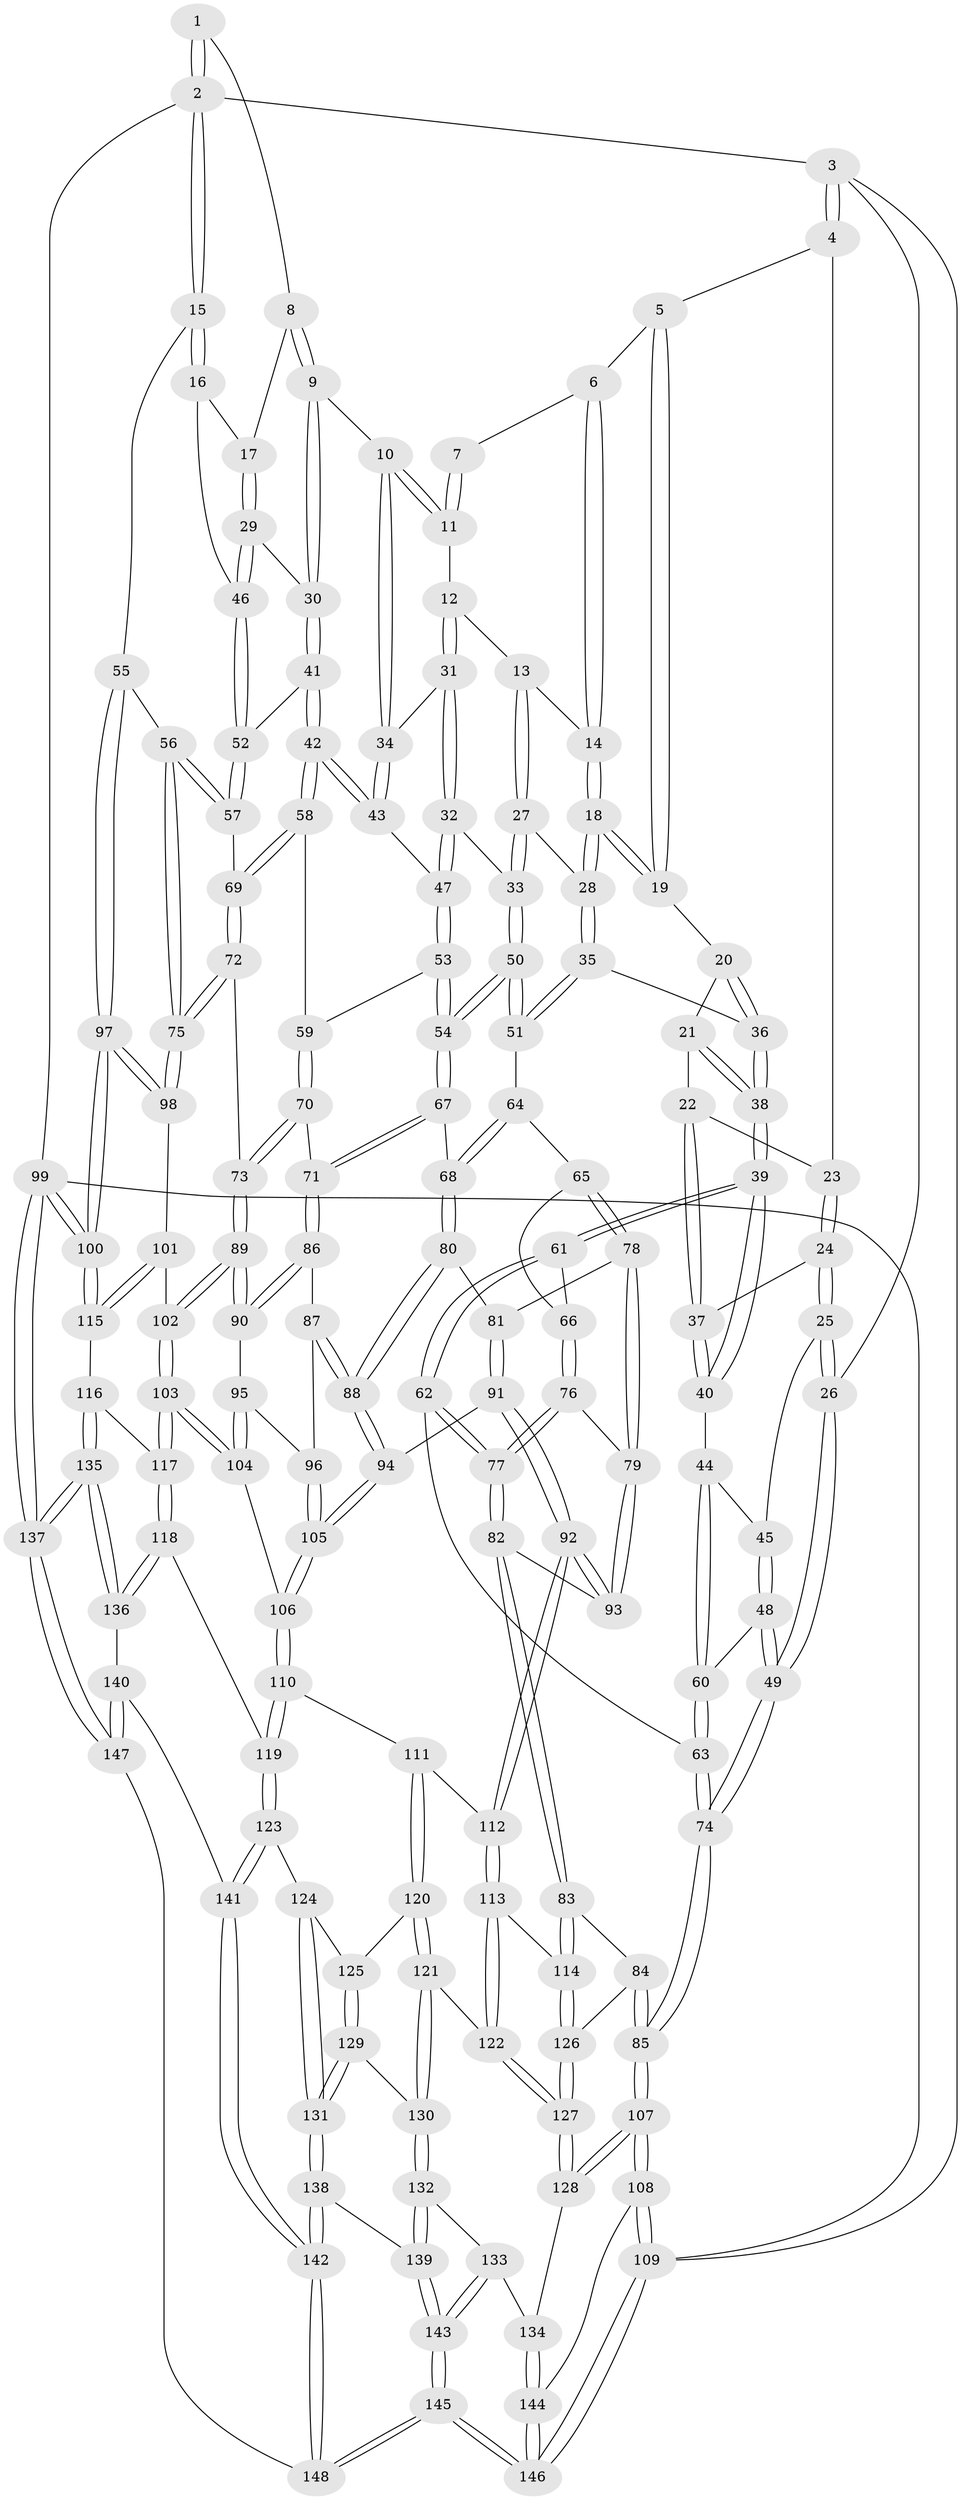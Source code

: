 // coarse degree distribution, {4: 0.4426229508196721, 3: 0.45901639344262296, 2: 0.06557377049180328, 5: 0.03278688524590164}
// Generated by graph-tools (version 1.1) at 2025/54/03/04/25 22:54:36]
// undirected, 148 vertices, 367 edges
graph export_dot {
  node [color=gray90,style=filled];
  1 [pos="+0.8284664146043169+0"];
  2 [pos="+1+0"];
  3 [pos="+0+0"];
  4 [pos="+0.019430826984449836+0"];
  5 [pos="+0.06595033682878725+0"];
  6 [pos="+0.45551662190738734+0"];
  7 [pos="+0.49840681196890896+0"];
  8 [pos="+0.76967728316482+0"];
  9 [pos="+0.6738958067101668+0.10252709111311037"];
  10 [pos="+0.6455229948461029+0.10168454669267697"];
  11 [pos="+0.589230362374738+0.029370468490255475"];
  12 [pos="+0.4941194316555754+0.10348316709729835"];
  13 [pos="+0.47599542087297364+0.09361833209386865"];
  14 [pos="+0.42123895318554705+0.01730222148225663"];
  15 [pos="+1+0"];
  16 [pos="+1+0.0670892924754286"];
  17 [pos="+0.8298551445733807+0.09677736728202527"];
  18 [pos="+0.34118868200691804+0.10114729739514759"];
  19 [pos="+0.3082653409790559+0.09440950924165104"];
  20 [pos="+0.24254022134813383+0.12310635590347432"];
  21 [pos="+0.2099739114685261+0.12614203436448687"];
  22 [pos="+0.16915141898255412+0.1025258143513637"];
  23 [pos="+0.08619553618117214+0"];
  24 [pos="+0.05091863989152088+0.15291901046962925"];
  25 [pos="+0.04017363377454841+0.1679001881510624"];
  26 [pos="+0+0.16664391186750582"];
  27 [pos="+0.4236244204759013+0.1722937514162536"];
  28 [pos="+0.3614244854141201+0.17632386670214562"];
  29 [pos="+0.8026343818968638+0.14789884224812286"];
  30 [pos="+0.7355743299047056+0.16645125596671193"];
  31 [pos="+0.537424787436458+0.1558655952396692"];
  32 [pos="+0.523135801038377+0.19369121731282124"];
  33 [pos="+0.493094792927323+0.21655434605891957"];
  34 [pos="+0.6131910677681467+0.1304220167444277"];
  35 [pos="+0.3345766695372552+0.24525144059378856"];
  36 [pos="+0.30723704130731955+0.24462528383129117"];
  37 [pos="+0.13174939302014507+0.16767905633981617"];
  38 [pos="+0.21693340379101436+0.26201934300927093"];
  39 [pos="+0.1884925549010034+0.28351050849164827"];
  40 [pos="+0.12943023842764562+0.2504986896131378"];
  41 [pos="+0.7251009887336488+0.23308368236716812"];
  42 [pos="+0.6887913515118845+0.2924344386503107"];
  43 [pos="+0.6237413411075743+0.2498148023544945"];
  44 [pos="+0.11209481632268002+0.2512678180178935"];
  45 [pos="+0.05039555023519651+0.19581459948556407"];
  46 [pos="+0.8843933295751464+0.21391350470791404"];
  47 [pos="+0.5891696838413575+0.24825515922145505"];
  48 [pos="+0+0.3070067391035815"];
  49 [pos="+0+0.34451536864459825"];
  50 [pos="+0.4690633897857438+0.28896270295306586"];
  51 [pos="+0.338518880865477+0.2506949322187292"];
  52 [pos="+0.89103232146825+0.27821319016699614"];
  53 [pos="+0.5233116480162396+0.322878073844688"];
  54 [pos="+0.4913494591159531+0.3373279953630297"];
  55 [pos="+1+0.328121214585974"];
  56 [pos="+0.9378596212764798+0.33647288441226564"];
  57 [pos="+0.9071805508635851+0.3131709135630977"];
  58 [pos="+0.6893272164516405+0.3043531338442248"];
  59 [pos="+0.671664401991869+0.3210198101858178"];
  60 [pos="+0.025097508948037268+0.30675759332799285"];
  61 [pos="+0.18783093060926925+0.33386128667109144"];
  62 [pos="+0.11950800747469939+0.4010664613536316"];
  63 [pos="+0.11837702268597787+0.40079064787986474"];
  64 [pos="+0.3383436135099279+0.3018033024419699"];
  65 [pos="+0.2938127489699213+0.38737027215652686"];
  66 [pos="+0.2390164060918623+0.3759665869735408"];
  67 [pos="+0.48518091267704994+0.38500572157057655"];
  68 [pos="+0.4256608578013788+0.40495395499919523"];
  69 [pos="+0.7503360909200844+0.35256613470684445"];
  70 [pos="+0.6303643107871547+0.3972932301241576"];
  71 [pos="+0.5140177635515064+0.4140116580575346"];
  72 [pos="+0.7635642006553288+0.458868918454398"];
  73 [pos="+0.6804883682495619+0.4974013863952074"];
  74 [pos="+0+0.49441839817079286"];
  75 [pos="+0.860801843490398+0.49855019602509315"];
  76 [pos="+0.22607732185639445+0.4368748862500844"];
  77 [pos="+0.14387437490896834+0.5002027440809933"];
  78 [pos="+0.3443878581409632+0.45096440229905155"];
  79 [pos="+0.2893443088191907+0.49834165718052326"];
  80 [pos="+0.3702568052504092+0.4488311960077563"];
  81 [pos="+0.3575581934671937+0.4516431582355533"];
  82 [pos="+0.13960427382590343+0.5895699027244679"];
  83 [pos="+0.07257023165290771+0.6332659778542323"];
  84 [pos="+0+0.6443872625929373"];
  85 [pos="+0+0.6324105024550111"];
  86 [pos="+0.5300606081451488+0.491940288674231"];
  87 [pos="+0.519506762703811+0.5031127596351725"];
  88 [pos="+0.4476079905510285+0.5439471075131366"];
  89 [pos="+0.6606572005339251+0.5317213364635951"];
  90 [pos="+0.5803401853655329+0.5180726311817798"];
  91 [pos="+0.3735510517895419+0.5989823333261475"];
  92 [pos="+0.32585635697539717+0.6532142908570508"];
  93 [pos="+0.23146319307242486+0.5901459220232597"];
  94 [pos="+0.4409266831488187+0.5633209416233766"];
  95 [pos="+0.5612860981244129+0.5741922316166892"];
  96 [pos="+0.5196065460244854+0.5789307098643802"];
  97 [pos="+1+0.7048190444726181"];
  98 [pos="+0.8918373781573071+0.5805797860795888"];
  99 [pos="+1+1"];
  100 [pos="+1+0.7946739879540632"];
  101 [pos="+0.7636101064771489+0.6536552852633439"];
  102 [pos="+0.68553262066749+0.6420354557410083"];
  103 [pos="+0.6324618234292358+0.6873711906618811"];
  104 [pos="+0.5518198665186365+0.6778787741186667"];
  105 [pos="+0.5051497866334083+0.6435927701820959"];
  106 [pos="+0.5191813456815236+0.6804381575791026"];
  107 [pos="+0+0.7230099072330063"];
  108 [pos="+0+0.9103455365794458"];
  109 [pos="+0+1"];
  110 [pos="+0.4675949507181886+0.7209381963938118"];
  111 [pos="+0.36723289942789195+0.7062486280338963"];
  112 [pos="+0.32653548384284653+0.6547669566895145"];
  113 [pos="+0.18926054934739545+0.7923808635195825"];
  114 [pos="+0.17439021519493242+0.7796143330909981"];
  115 [pos="+0.7897490496935516+0.7354914782768116"];
  116 [pos="+0.7753058687208493+0.8354800352339875"];
  117 [pos="+0.6400123571348221+0.7548615396226249"];
  118 [pos="+0.5969123387160642+0.8531876012700007"];
  119 [pos="+0.48998846734253987+0.8225834154707425"];
  120 [pos="+0.34538017519563935+0.7637979717307094"];
  121 [pos="+0.21718594573173408+0.8333941831802463"];
  122 [pos="+0.20420801837315156+0.8182048935105934"];
  123 [pos="+0.4371171640178408+0.8877021495072093"];
  124 [pos="+0.3718913702660396+0.8406950687022495"];
  125 [pos="+0.3634336801657321+0.8312427727387531"];
  126 [pos="+0.07656851349480312+0.8422789954516544"];
  127 [pos="+0.07686405837663342+0.8795215161503079"];
  128 [pos="+0.07533265689113698+0.8844664219808716"];
  129 [pos="+0.27721437006523963+0.87954189237091"];
  130 [pos="+0.2192780483074715+0.8432407453566642"];
  131 [pos="+0.3095638255107998+0.9273528107746847"];
  132 [pos="+0.19745813955734914+0.8877243158670841"];
  133 [pos="+0.14377304224131204+0.9240093164033709"];
  134 [pos="+0.07918634789297542+0.921046159547972"];
  135 [pos="+0.8187295110235704+0.9620801521682465"];
  136 [pos="+0.6162553653253384+0.8981103279089432"];
  137 [pos="+1+1"];
  138 [pos="+0.3186588597571586+0.9482095097230543"];
  139 [pos="+0.22398598473179995+0.9558989234520567"];
  140 [pos="+0.5990231793910056+0.918219828395551"];
  141 [pos="+0.4291156373996142+1"];
  142 [pos="+0.4080047072017746+1"];
  143 [pos="+0.18907845625913727+1"];
  144 [pos="+0.06585945676828331+0.9367894117684215"];
  145 [pos="+0.18648677918841716+1"];
  146 [pos="+0.09931676840241234+1"];
  147 [pos="+0.598785765598442+1"];
  148 [pos="+0.400279946024395+1"];
  1 -- 2;
  1 -- 2;
  1 -- 8;
  2 -- 3;
  2 -- 15;
  2 -- 15;
  2 -- 99;
  3 -- 4;
  3 -- 4;
  3 -- 26;
  3 -- 109;
  4 -- 5;
  4 -- 23;
  5 -- 6;
  5 -- 19;
  5 -- 19;
  6 -- 7;
  6 -- 14;
  6 -- 14;
  7 -- 11;
  7 -- 11;
  8 -- 9;
  8 -- 9;
  8 -- 17;
  9 -- 10;
  9 -- 30;
  9 -- 30;
  10 -- 11;
  10 -- 11;
  10 -- 34;
  10 -- 34;
  11 -- 12;
  12 -- 13;
  12 -- 31;
  12 -- 31;
  13 -- 14;
  13 -- 27;
  13 -- 27;
  14 -- 18;
  14 -- 18;
  15 -- 16;
  15 -- 16;
  15 -- 55;
  16 -- 17;
  16 -- 46;
  17 -- 29;
  17 -- 29;
  18 -- 19;
  18 -- 19;
  18 -- 28;
  18 -- 28;
  19 -- 20;
  20 -- 21;
  20 -- 36;
  20 -- 36;
  21 -- 22;
  21 -- 38;
  21 -- 38;
  22 -- 23;
  22 -- 37;
  22 -- 37;
  23 -- 24;
  23 -- 24;
  24 -- 25;
  24 -- 25;
  24 -- 37;
  25 -- 26;
  25 -- 26;
  25 -- 45;
  26 -- 49;
  26 -- 49;
  27 -- 28;
  27 -- 33;
  27 -- 33;
  28 -- 35;
  28 -- 35;
  29 -- 30;
  29 -- 46;
  29 -- 46;
  30 -- 41;
  30 -- 41;
  31 -- 32;
  31 -- 32;
  31 -- 34;
  32 -- 33;
  32 -- 47;
  32 -- 47;
  33 -- 50;
  33 -- 50;
  34 -- 43;
  34 -- 43;
  35 -- 36;
  35 -- 51;
  35 -- 51;
  36 -- 38;
  36 -- 38;
  37 -- 40;
  37 -- 40;
  38 -- 39;
  38 -- 39;
  39 -- 40;
  39 -- 40;
  39 -- 61;
  39 -- 61;
  40 -- 44;
  41 -- 42;
  41 -- 42;
  41 -- 52;
  42 -- 43;
  42 -- 43;
  42 -- 58;
  42 -- 58;
  43 -- 47;
  44 -- 45;
  44 -- 60;
  44 -- 60;
  45 -- 48;
  45 -- 48;
  46 -- 52;
  46 -- 52;
  47 -- 53;
  47 -- 53;
  48 -- 49;
  48 -- 49;
  48 -- 60;
  49 -- 74;
  49 -- 74;
  50 -- 51;
  50 -- 51;
  50 -- 54;
  50 -- 54;
  51 -- 64;
  52 -- 57;
  52 -- 57;
  53 -- 54;
  53 -- 54;
  53 -- 59;
  54 -- 67;
  54 -- 67;
  55 -- 56;
  55 -- 97;
  55 -- 97;
  56 -- 57;
  56 -- 57;
  56 -- 75;
  56 -- 75;
  57 -- 69;
  58 -- 59;
  58 -- 69;
  58 -- 69;
  59 -- 70;
  59 -- 70;
  60 -- 63;
  60 -- 63;
  61 -- 62;
  61 -- 62;
  61 -- 66;
  62 -- 63;
  62 -- 77;
  62 -- 77;
  63 -- 74;
  63 -- 74;
  64 -- 65;
  64 -- 68;
  64 -- 68;
  65 -- 66;
  65 -- 78;
  65 -- 78;
  66 -- 76;
  66 -- 76;
  67 -- 68;
  67 -- 71;
  67 -- 71;
  68 -- 80;
  68 -- 80;
  69 -- 72;
  69 -- 72;
  70 -- 71;
  70 -- 73;
  70 -- 73;
  71 -- 86;
  71 -- 86;
  72 -- 73;
  72 -- 75;
  72 -- 75;
  73 -- 89;
  73 -- 89;
  74 -- 85;
  74 -- 85;
  75 -- 98;
  75 -- 98;
  76 -- 77;
  76 -- 77;
  76 -- 79;
  77 -- 82;
  77 -- 82;
  78 -- 79;
  78 -- 79;
  78 -- 81;
  79 -- 93;
  79 -- 93;
  80 -- 81;
  80 -- 88;
  80 -- 88;
  81 -- 91;
  81 -- 91;
  82 -- 83;
  82 -- 83;
  82 -- 93;
  83 -- 84;
  83 -- 114;
  83 -- 114;
  84 -- 85;
  84 -- 85;
  84 -- 126;
  85 -- 107;
  85 -- 107;
  86 -- 87;
  86 -- 90;
  86 -- 90;
  87 -- 88;
  87 -- 88;
  87 -- 96;
  88 -- 94;
  88 -- 94;
  89 -- 90;
  89 -- 90;
  89 -- 102;
  89 -- 102;
  90 -- 95;
  91 -- 92;
  91 -- 92;
  91 -- 94;
  92 -- 93;
  92 -- 93;
  92 -- 112;
  92 -- 112;
  94 -- 105;
  94 -- 105;
  95 -- 96;
  95 -- 104;
  95 -- 104;
  96 -- 105;
  96 -- 105;
  97 -- 98;
  97 -- 98;
  97 -- 100;
  97 -- 100;
  98 -- 101;
  99 -- 100;
  99 -- 100;
  99 -- 137;
  99 -- 137;
  99 -- 109;
  100 -- 115;
  100 -- 115;
  101 -- 102;
  101 -- 115;
  101 -- 115;
  102 -- 103;
  102 -- 103;
  103 -- 104;
  103 -- 104;
  103 -- 117;
  103 -- 117;
  104 -- 106;
  105 -- 106;
  105 -- 106;
  106 -- 110;
  106 -- 110;
  107 -- 108;
  107 -- 108;
  107 -- 128;
  107 -- 128;
  108 -- 109;
  108 -- 109;
  108 -- 144;
  109 -- 146;
  109 -- 146;
  110 -- 111;
  110 -- 119;
  110 -- 119;
  111 -- 112;
  111 -- 120;
  111 -- 120;
  112 -- 113;
  112 -- 113;
  113 -- 114;
  113 -- 122;
  113 -- 122;
  114 -- 126;
  114 -- 126;
  115 -- 116;
  116 -- 117;
  116 -- 135;
  116 -- 135;
  117 -- 118;
  117 -- 118;
  118 -- 119;
  118 -- 136;
  118 -- 136;
  119 -- 123;
  119 -- 123;
  120 -- 121;
  120 -- 121;
  120 -- 125;
  121 -- 122;
  121 -- 130;
  121 -- 130;
  122 -- 127;
  122 -- 127;
  123 -- 124;
  123 -- 141;
  123 -- 141;
  124 -- 125;
  124 -- 131;
  124 -- 131;
  125 -- 129;
  125 -- 129;
  126 -- 127;
  126 -- 127;
  127 -- 128;
  127 -- 128;
  128 -- 134;
  129 -- 130;
  129 -- 131;
  129 -- 131;
  130 -- 132;
  130 -- 132;
  131 -- 138;
  131 -- 138;
  132 -- 133;
  132 -- 139;
  132 -- 139;
  133 -- 134;
  133 -- 143;
  133 -- 143;
  134 -- 144;
  134 -- 144;
  135 -- 136;
  135 -- 136;
  135 -- 137;
  135 -- 137;
  136 -- 140;
  137 -- 147;
  137 -- 147;
  138 -- 139;
  138 -- 142;
  138 -- 142;
  139 -- 143;
  139 -- 143;
  140 -- 141;
  140 -- 147;
  140 -- 147;
  141 -- 142;
  141 -- 142;
  142 -- 148;
  142 -- 148;
  143 -- 145;
  143 -- 145;
  144 -- 146;
  144 -- 146;
  145 -- 146;
  145 -- 146;
  145 -- 148;
  145 -- 148;
  147 -- 148;
}
